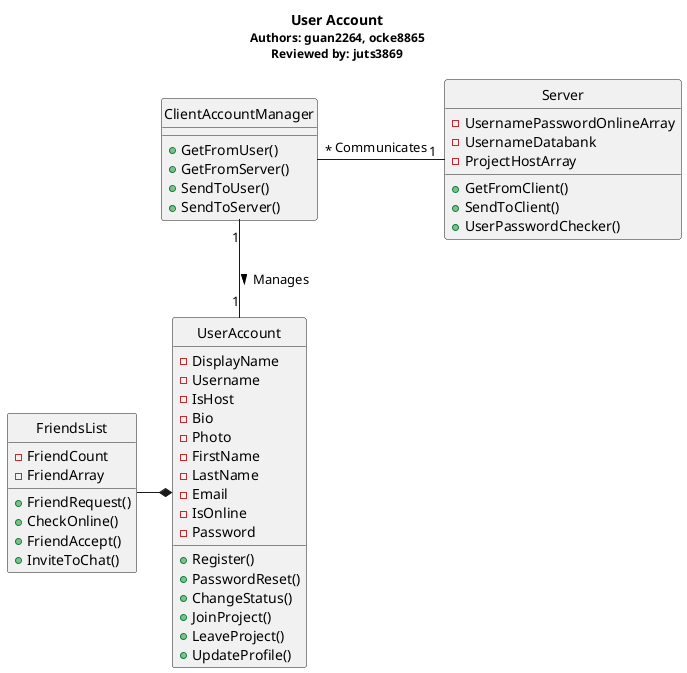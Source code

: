 @startuml
hide circles

Title <b>User Account</b>\n<size:12>Authors: guan2264, ocke8865</size>\n<size:12>Reviewed by: juts3869</size>


class "Server" as ss{
-UsernamePasswordOnlineArray
-UsernameDatabank
-ProjectHostArray
+GetFromClient()
+SendToClient()
+UserPasswordChecker()
}

class "UserAccount" as ua {
-DisplayName
-Username
-IsHost
-Bio
-Photo
-FirstName
-LastName
-Email
-IsOnline
-Password
+Register()
+PasswordReset()
+ChangeStatus()
+JoinProject()
+LeaveProject()
+UpdateProfile()
}



class "FriendsList" as fl {
-FriendCount
-FriendArray
+FriendRequest()
+CheckOnline()
+FriendAccept()
+InviteToChat()
}

class "ClientAccountManager" as sc {
+GetFromUser()
+GetFromServer()
+SendToUser()
+SendToServer()
}


sc "1"  -- "1" ua : Manages >
ss "1"  -l- "*" sc : Communicates

fl  -r-* ua
@enduml

